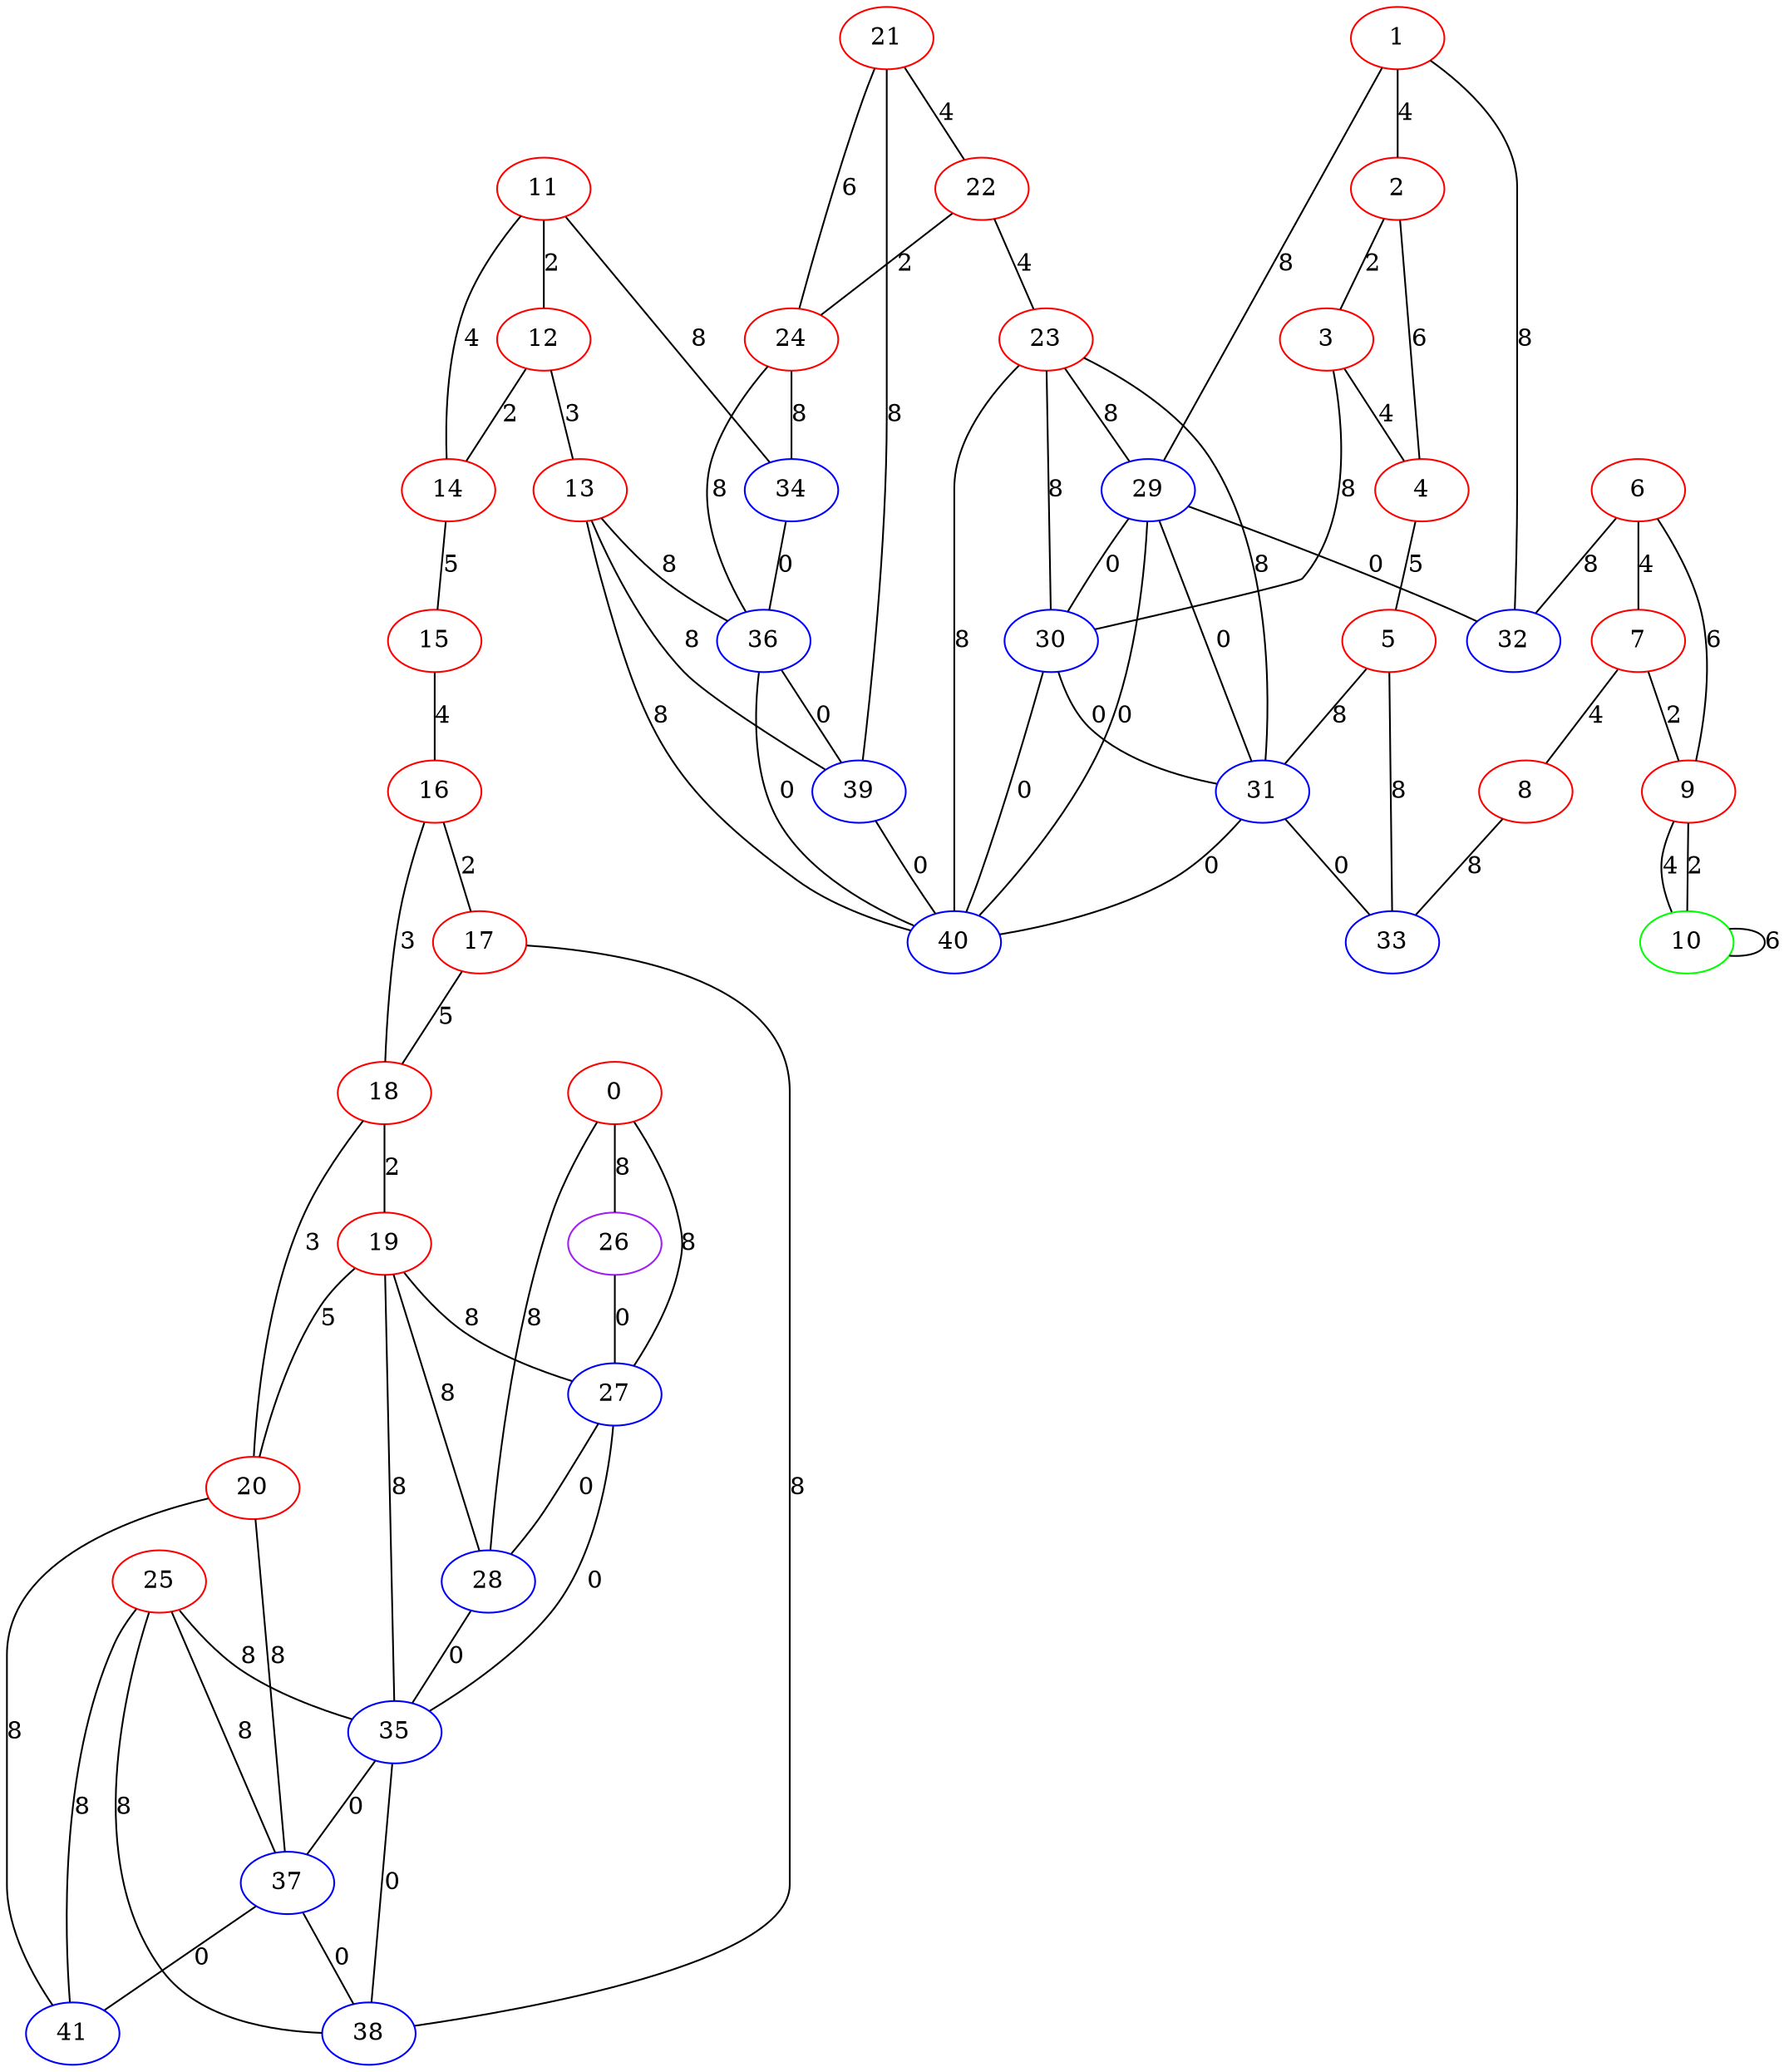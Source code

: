 graph "" {
0 [color=red, weight=1];
1 [color=red, weight=1];
2 [color=red, weight=1];
3 [color=red, weight=1];
4 [color=red, weight=1];
5 [color=red, weight=1];
6 [color=red, weight=1];
7 [color=red, weight=1];
8 [color=red, weight=1];
9 [color=red, weight=1];
10 [color=green, weight=2];
11 [color=red, weight=1];
12 [color=red, weight=1];
13 [color=red, weight=1];
14 [color=red, weight=1];
15 [color=red, weight=1];
16 [color=red, weight=1];
17 [color=red, weight=1];
18 [color=red, weight=1];
19 [color=red, weight=1];
20 [color=red, weight=1];
21 [color=red, weight=1];
22 [color=red, weight=1];
23 [color=red, weight=1];
24 [color=red, weight=1];
25 [color=red, weight=1];
26 [color=purple, weight=4];
27 [color=blue, weight=3];
28 [color=blue, weight=3];
29 [color=blue, weight=3];
30 [color=blue, weight=3];
31 [color=blue, weight=3];
32 [color=blue, weight=3];
33 [color=blue, weight=3];
34 [color=blue, weight=3];
35 [color=blue, weight=3];
36 [color=blue, weight=3];
37 [color=blue, weight=3];
38 [color=blue, weight=3];
39 [color=blue, weight=3];
40 [color=blue, weight=3];
41 [color=blue, weight=3];
0 -- 26  [key=0, label=8];
0 -- 27  [key=0, label=8];
0 -- 28  [key=0, label=8];
1 -- 32  [key=0, label=8];
1 -- 2  [key=0, label=4];
1 -- 29  [key=0, label=8];
2 -- 3  [key=0, label=2];
2 -- 4  [key=0, label=6];
3 -- 4  [key=0, label=4];
3 -- 30  [key=0, label=8];
4 -- 5  [key=0, label=5];
5 -- 33  [key=0, label=8];
5 -- 31  [key=0, label=8];
6 -- 32  [key=0, label=8];
6 -- 9  [key=0, label=6];
6 -- 7  [key=0, label=4];
7 -- 8  [key=0, label=4];
7 -- 9  [key=0, label=2];
8 -- 33  [key=0, label=8];
9 -- 10  [key=0, label=2];
9 -- 10  [key=1, label=4];
10 -- 10  [key=0, label=6];
11 -- 34  [key=0, label=8];
11 -- 12  [key=0, label=2];
11 -- 14  [key=0, label=4];
12 -- 13  [key=0, label=3];
12 -- 14  [key=0, label=2];
13 -- 40  [key=0, label=8];
13 -- 36  [key=0, label=8];
13 -- 39  [key=0, label=8];
14 -- 15  [key=0, label=5];
15 -- 16  [key=0, label=4];
16 -- 17  [key=0, label=2];
16 -- 18  [key=0, label=3];
17 -- 18  [key=0, label=5];
17 -- 38  [key=0, label=8];
18 -- 19  [key=0, label=2];
18 -- 20  [key=0, label=3];
19 -- 28  [key=0, label=8];
19 -- 27  [key=0, label=8];
19 -- 20  [key=0, label=5];
19 -- 35  [key=0, label=8];
20 -- 41  [key=0, label=8];
20 -- 37  [key=0, label=8];
21 -- 24  [key=0, label=6];
21 -- 22  [key=0, label=4];
21 -- 39  [key=0, label=8];
22 -- 24  [key=0, label=2];
22 -- 23  [key=0, label=4];
23 -- 40  [key=0, label=8];
23 -- 30  [key=0, label=8];
23 -- 29  [key=0, label=8];
23 -- 31  [key=0, label=8];
24 -- 34  [key=0, label=8];
24 -- 36  [key=0, label=8];
25 -- 41  [key=0, label=8];
25 -- 35  [key=0, label=8];
25 -- 37  [key=0, label=8];
25 -- 38  [key=0, label=8];
26 -- 27  [key=0, label=0];
27 -- 35  [key=0, label=0];
27 -- 28  [key=0, label=0];
28 -- 35  [key=0, label=0];
29 -- 32  [key=0, label=0];
29 -- 40  [key=0, label=0];
29 -- 30  [key=0, label=0];
29 -- 31  [key=0, label=0];
30 -- 40  [key=0, label=0];
30 -- 31  [key=0, label=0];
31 -- 33  [key=0, label=0];
31 -- 40  [key=0, label=0];
34 -- 36  [key=0, label=0];
35 -- 37  [key=0, label=0];
35 -- 38  [key=0, label=0];
36 -- 40  [key=0, label=0];
36 -- 39  [key=0, label=0];
37 -- 38  [key=0, label=0];
37 -- 41  [key=0, label=0];
39 -- 40  [key=0, label=0];
}
